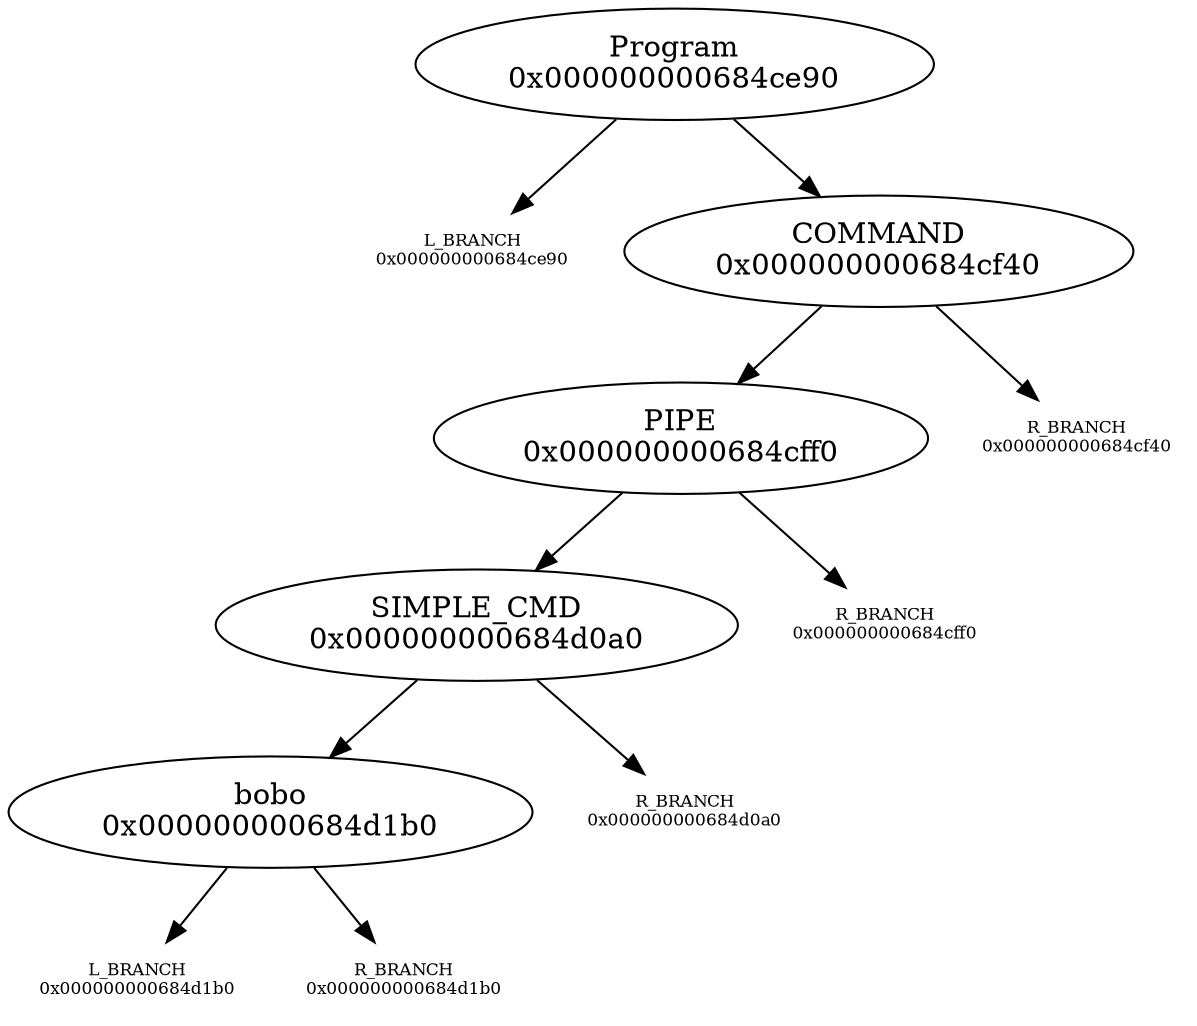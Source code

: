 digraph graphname {
"Program\n0x000000000684ce90" -> "L_BRANCH\n0x000000000684ce90";
"L_BRANCH\n0x000000000684ce90" [shape=none fontsize=8]
"Program\n0x000000000684ce90" -> "COMMAND\n0x000000000684cf40";
"COMMAND\n0x000000000684cf40" -> "PIPE\n0x000000000684cff0";
"COMMAND\n0x000000000684cf40" -> "R_BRANCH\n0x000000000684cf40";
"R_BRANCH\n0x000000000684cf40" [shape=none fontsize=8]
"PIPE\n0x000000000684cff0" -> "SIMPLE_CMD\n0x000000000684d0a0";
"PIPE\n0x000000000684cff0" -> "R_BRANCH\n0x000000000684cff0";
"R_BRANCH\n0x000000000684cff0" [shape=none fontsize=8]
"SIMPLE_CMD\n0x000000000684d0a0" -> "bobo\n0x000000000684d1b0";
"SIMPLE_CMD\n0x000000000684d0a0" -> "R_BRANCH\n0x000000000684d0a0";
"R_BRANCH\n0x000000000684d0a0" [shape=none fontsize=8]
"bobo\n0x000000000684d1b0" -> "L_BRANCH\n0x000000000684d1b0";
"L_BRANCH\n0x000000000684d1b0" [shape=none fontsize=8]
"bobo\n0x000000000684d1b0" -> "R_BRANCH\n0x000000000684d1b0";
"R_BRANCH\n0x000000000684d1b0" [shape=none fontsize=8]

}